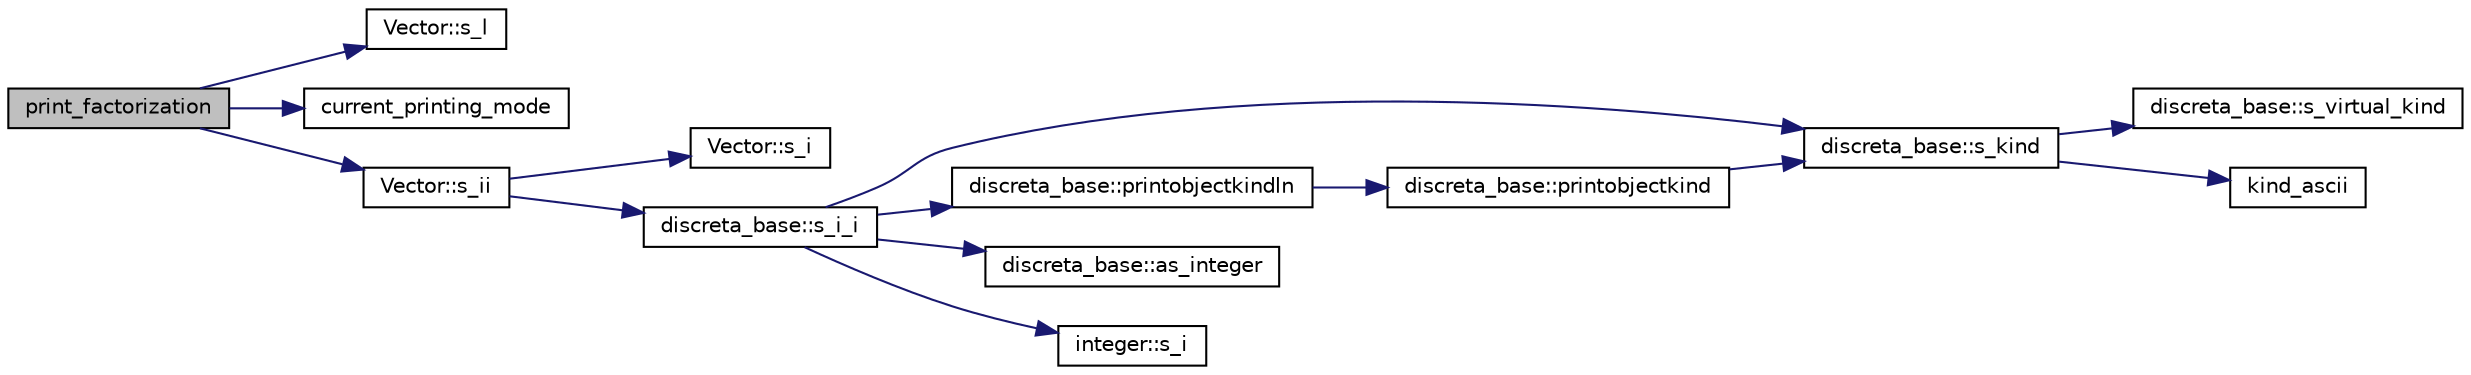 digraph "print_factorization"
{
  edge [fontname="Helvetica",fontsize="10",labelfontname="Helvetica",labelfontsize="10"];
  node [fontname="Helvetica",fontsize="10",shape=record];
  rankdir="LR";
  Node3492 [label="print_factorization",height=0.2,width=0.4,color="black", fillcolor="grey75", style="filled", fontcolor="black"];
  Node3492 -> Node3493 [color="midnightblue",fontsize="10",style="solid",fontname="Helvetica"];
  Node3493 [label="Vector::s_l",height=0.2,width=0.4,color="black", fillcolor="white", style="filled",URL="$d5/db2/class_vector.html#ad2dc082288f858d22a528832289e0704"];
  Node3492 -> Node3494 [color="midnightblue",fontsize="10",style="solid",fontname="Helvetica"];
  Node3494 [label="current_printing_mode",height=0.2,width=0.4,color="black", fillcolor="white", style="filled",URL="$d3/d72/global_8_c.html#afcd81bfedce13a2f5f14361608e763f2"];
  Node3492 -> Node3495 [color="midnightblue",fontsize="10",style="solid",fontname="Helvetica"];
  Node3495 [label="Vector::s_ii",height=0.2,width=0.4,color="black", fillcolor="white", style="filled",URL="$d5/db2/class_vector.html#a75d4942cc7b9794717b4846c10520db8"];
  Node3495 -> Node3496 [color="midnightblue",fontsize="10",style="solid",fontname="Helvetica"];
  Node3496 [label="Vector::s_i",height=0.2,width=0.4,color="black", fillcolor="white", style="filled",URL="$d5/db2/class_vector.html#a1c4fe1752523df8119f70dd550244871"];
  Node3495 -> Node3497 [color="midnightblue",fontsize="10",style="solid",fontname="Helvetica"];
  Node3497 [label="discreta_base::s_i_i",height=0.2,width=0.4,color="black", fillcolor="white", style="filled",URL="$d7/d71/classdiscreta__base.html#aadb92c01fbe69b3034b0214b33fbc735"];
  Node3497 -> Node3498 [color="midnightblue",fontsize="10",style="solid",fontname="Helvetica"];
  Node3498 [label="discreta_base::s_kind",height=0.2,width=0.4,color="black", fillcolor="white", style="filled",URL="$d7/d71/classdiscreta__base.html#a8a830025c74adbbc3362418a7c2ba157"];
  Node3498 -> Node3499 [color="midnightblue",fontsize="10",style="solid",fontname="Helvetica"];
  Node3499 [label="discreta_base::s_virtual_kind",height=0.2,width=0.4,color="black", fillcolor="white", style="filled",URL="$d7/d71/classdiscreta__base.html#a52778a6d6943a468be083d0785d418fb"];
  Node3498 -> Node3500 [color="midnightblue",fontsize="10",style="solid",fontname="Helvetica"];
  Node3500 [label="kind_ascii",height=0.2,width=0.4,color="black", fillcolor="white", style="filled",URL="$d9/d60/discreta_8h.html#ad0ce825a9f29bc6cec27e1b64cfe27bf"];
  Node3497 -> Node3501 [color="midnightblue",fontsize="10",style="solid",fontname="Helvetica"];
  Node3501 [label="discreta_base::printobjectkindln",height=0.2,width=0.4,color="black", fillcolor="white", style="filled",URL="$d7/d71/classdiscreta__base.html#a677ccc8f392ebedde05e453f8cf59559"];
  Node3501 -> Node3502 [color="midnightblue",fontsize="10",style="solid",fontname="Helvetica"];
  Node3502 [label="discreta_base::printobjectkind",height=0.2,width=0.4,color="black", fillcolor="white", style="filled",URL="$d7/d71/classdiscreta__base.html#aa75a1314aa706909b029664944904231"];
  Node3502 -> Node3498 [color="midnightblue",fontsize="10",style="solid",fontname="Helvetica"];
  Node3497 -> Node3503 [color="midnightblue",fontsize="10",style="solid",fontname="Helvetica"];
  Node3503 [label="discreta_base::as_integer",height=0.2,width=0.4,color="black", fillcolor="white", style="filled",URL="$d7/d71/classdiscreta__base.html#a00d7691eaf874fd283d942692fe8dd26"];
  Node3497 -> Node3504 [color="midnightblue",fontsize="10",style="solid",fontname="Helvetica"];
  Node3504 [label="integer::s_i",height=0.2,width=0.4,color="black", fillcolor="white", style="filled",URL="$d0/de5/classinteger.html#adf28e9f94d4c844adaa950deeb80b904"];
}
